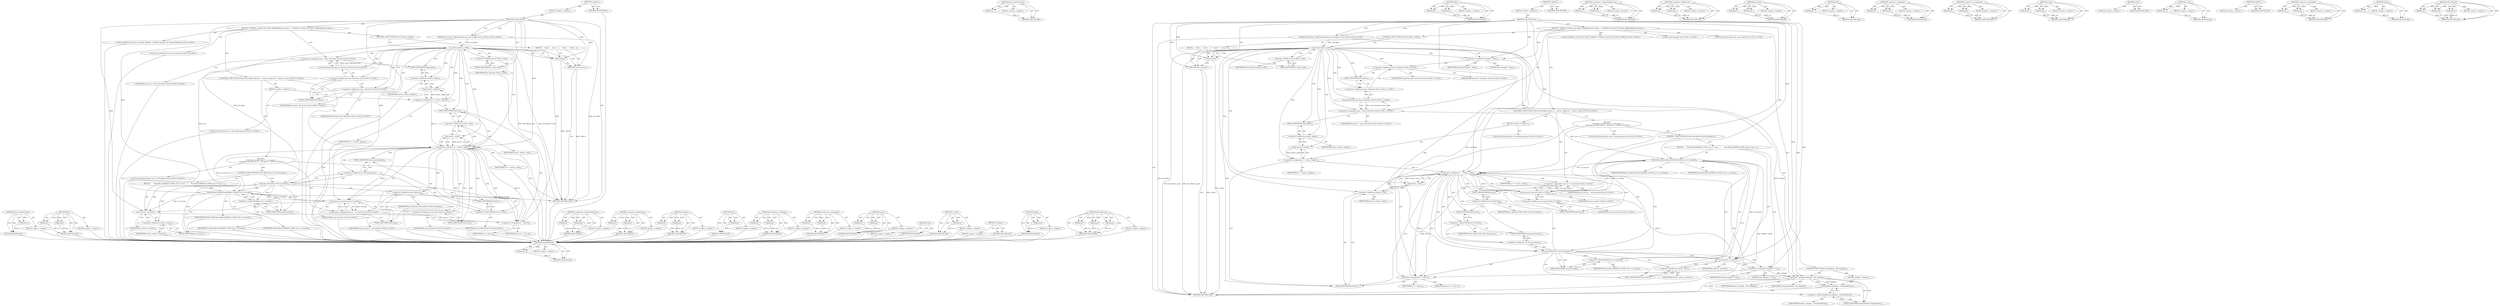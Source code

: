 digraph "RecordErase" {
vulnerable_120 [label=<(METHOD,base.TimeTicks.Now)>];
vulnerable_121 [label=<(PARAM,p1)>];
vulnerable_122 [label=<(BLOCK,&lt;empty&gt;,&lt;empty&gt;)>];
vulnerable_123 [label=<(METHOD_RETURN,ANY)>];
vulnerable_142 [label=<(METHOD,Run)>];
vulnerable_143 [label=<(PARAM,p1)>];
vulnerable_144 [label=<(PARAM,p2)>];
vulnerable_145 [label=<(BLOCK,&lt;empty&gt;,&lt;empty&gt;)>];
vulnerable_146 [label=<(METHOD_RETURN,ANY)>];
vulnerable_6 [label=<(METHOD,&lt;global&gt;)<SUB>1</SUB>>];
vulnerable_7 [label=<(BLOCK,&lt;empty&gt;,&lt;empty&gt;)<SUB>1</SUB>>];
vulnerable_8 [label=<(METHOD,ClearForHosts)<SUB>1</SUB>>];
vulnerable_9 [label="<(PARAM,const base::Callback&lt;bool(const std::string&amp;)&gt;&amp; host_filter)<SUB>2</SUB>>"];
vulnerable_10 [label=<(BLOCK,{
  DCHECK_CALLED_ON_VALID_THREAD(thread_checke...,{
  DCHECK_CALLED_ON_VALID_THREAD(thread_checke...)<SUB>2</SUB>>];
vulnerable_11 [label="<(LOCAL,DCHECK_CALLED_ON_VALID_THREAD : DCHECK_CALLED_ON_VALID_THREAD)<SUB>3</SUB>>"];
vulnerable_12 [label=<(CONTROL_STRUCTURE,IF,if (host_filter.is_null()))<SUB>5</SUB>>];
vulnerable_13 [label=<(is_null,host_filter.is_null())<SUB>5</SUB>>];
vulnerable_14 [label=<(&lt;operator&gt;.fieldAccess,host_filter.is_null)<SUB>5</SUB>>];
vulnerable_15 [label=<(IDENTIFIER,host_filter,host_filter.is_null())<SUB>5</SUB>>];
vulnerable_16 [label=<(FIELD_IDENTIFIER,is_null,is_null)<SUB>5</SUB>>];
vulnerable_17 [label=<(BLOCK,{
    clear();
     return;
   },{
    clear();
     return;
   })<SUB>5</SUB>>];
vulnerable_18 [label=<(clear,clear())<SUB>6</SUB>>];
vulnerable_19 [label=<(RETURN,return;,return;)<SUB>7</SUB>>];
vulnerable_20 [label="<(LOCAL,base.TimeTicks now: base.TimeTicks)<SUB>10</SUB>>"];
vulnerable_21 [label="<(&lt;operator&gt;.assignment,now = base::TimeTicks::Now())<SUB>10</SUB>>"];
vulnerable_22 [label="<(IDENTIFIER,now,now = base::TimeTicks::Now())<SUB>10</SUB>>"];
vulnerable_23 [label="<(base.TimeTicks.Now,base::TimeTicks::Now())<SUB>10</SUB>>"];
vulnerable_24 [label="<(&lt;operator&gt;.fieldAccess,base::TimeTicks::Now)<SUB>10</SUB>>"];
vulnerable_25 [label="<(&lt;operator&gt;.fieldAccess,base::TimeTicks)<SUB>10</SUB>>"];
vulnerable_26 [label="<(IDENTIFIER,base,base::TimeTicks::Now())<SUB>10</SUB>>"];
vulnerable_27 [label="<(IDENTIFIER,TimeTicks,base::TimeTicks::Now())<SUB>10</SUB>>"];
vulnerable_28 [label=<(FIELD_IDENTIFIER,Now,Now)<SUB>10</SUB>>];
vulnerable_29 [label="<(CONTROL_STRUCTURE,FOR,for (EntryMap::iterator it = entries_.begin();it != entries_.end();))<SUB>11</SUB>>"];
vulnerable_30 [label=<(BLOCK,&lt;empty&gt;,&lt;empty&gt;)<SUB>11</SUB>>];
vulnerable_31 [label="<(LOCAL,EntryMap.iterator it: EntryMap.iterator)<SUB>11</SUB>>"];
vulnerable_32 [label=<(&lt;operator&gt;.assignment,it = entries_.begin())<SUB>11</SUB>>];
vulnerable_33 [label=<(IDENTIFIER,it,it = entries_.begin())<SUB>11</SUB>>];
vulnerable_34 [label=<(begin,entries_.begin())<SUB>11</SUB>>];
vulnerable_35 [label=<(&lt;operator&gt;.fieldAccess,entries_.begin)<SUB>11</SUB>>];
vulnerable_36 [label=<(IDENTIFIER,entries_,entries_.begin())<SUB>11</SUB>>];
vulnerable_37 [label=<(FIELD_IDENTIFIER,begin,begin)<SUB>11</SUB>>];
vulnerable_38 [label=<(&lt;operator&gt;.notEquals,it != entries_.end())<SUB>11</SUB>>];
vulnerable_39 [label=<(IDENTIFIER,it,it != entries_.end())<SUB>11</SUB>>];
vulnerable_40 [label=<(end,entries_.end())<SUB>11</SUB>>];
vulnerable_41 [label=<(&lt;operator&gt;.fieldAccess,entries_.end)<SUB>11</SUB>>];
vulnerable_42 [label=<(IDENTIFIER,entries_,entries_.end())<SUB>11</SUB>>];
vulnerable_43 [label=<(FIELD_IDENTIFIER,end,end)<SUB>11</SUB>>];
vulnerable_44 [label="<(BLOCK,{
     EntryMap::iterator next_it = std::next(i...,{
     EntryMap::iterator next_it = std::next(i...)<SUB>11</SUB>>"];
vulnerable_45 [label="<(LOCAL,EntryMap.iterator next_it: EntryMap.iterator)<SUB>12</SUB>>"];
vulnerable_46 [label="<(&lt;operator&gt;.assignment,next_it = std::next(it))<SUB>12</SUB>>"];
vulnerable_47 [label="<(IDENTIFIER,next_it,next_it = std::next(it))<SUB>12</SUB>>"];
vulnerable_48 [label="<(std.next,std::next(it))<SUB>12</SUB>>"];
vulnerable_49 [label="<(&lt;operator&gt;.fieldAccess,std::next)<SUB>12</SUB>>"];
vulnerable_50 [label="<(IDENTIFIER,std,std::next(it))<SUB>12</SUB>>"];
vulnerable_51 [label=<(FIELD_IDENTIFIER,next,next)<SUB>12</SUB>>];
vulnerable_52 [label="<(IDENTIFIER,it,std::next(it))<SUB>12</SUB>>"];
vulnerable_53 [label=<(CONTROL_STRUCTURE,IF,if (host_filter.Run(it-&gt;first.hostname)))<SUB>14</SUB>>];
vulnerable_54 [label=<(Run,host_filter.Run(it-&gt;first.hostname))<SUB>14</SUB>>];
vulnerable_55 [label=<(&lt;operator&gt;.fieldAccess,host_filter.Run)<SUB>14</SUB>>];
vulnerable_56 [label=<(IDENTIFIER,host_filter,host_filter.Run(it-&gt;first.hostname))<SUB>14</SUB>>];
vulnerable_57 [label=<(FIELD_IDENTIFIER,Run,Run)<SUB>14</SUB>>];
vulnerable_58 [label=<(&lt;operator&gt;.fieldAccess,it-&gt;first.hostname)<SUB>14</SUB>>];
vulnerable_59 [label=<(&lt;operator&gt;.indirectFieldAccess,it-&gt;first)<SUB>14</SUB>>];
vulnerable_60 [label=<(IDENTIFIER,it,host_filter.Run(it-&gt;first.hostname))<SUB>14</SUB>>];
vulnerable_61 [label=<(FIELD_IDENTIFIER,first,first)<SUB>14</SUB>>];
vulnerable_62 [label=<(FIELD_IDENTIFIER,hostname,hostname)<SUB>14</SUB>>];
vulnerable_63 [label=<(BLOCK,{
       RecordErase(ERASE_CLEAR, now, it-&gt;seco...,{
       RecordErase(ERASE_CLEAR, now, it-&gt;seco...)<SUB>14</SUB>>];
vulnerable_64 [label=<(RecordErase,RecordErase(ERASE_CLEAR, now, it-&gt;second))<SUB>15</SUB>>];
vulnerable_65 [label=<(IDENTIFIER,ERASE_CLEAR,RecordErase(ERASE_CLEAR, now, it-&gt;second))<SUB>15</SUB>>];
vulnerable_66 [label=<(IDENTIFIER,now,RecordErase(ERASE_CLEAR, now, it-&gt;second))<SUB>15</SUB>>];
vulnerable_67 [label=<(&lt;operator&gt;.indirectFieldAccess,it-&gt;second)<SUB>15</SUB>>];
vulnerable_68 [label=<(IDENTIFIER,it,RecordErase(ERASE_CLEAR, now, it-&gt;second))<SUB>15</SUB>>];
vulnerable_69 [label=<(FIELD_IDENTIFIER,second,second)<SUB>15</SUB>>];
vulnerable_70 [label=<(erase,entries_.erase(it))<SUB>16</SUB>>];
vulnerable_71 [label=<(&lt;operator&gt;.fieldAccess,entries_.erase)<SUB>16</SUB>>];
vulnerable_72 [label=<(IDENTIFIER,entries_,entries_.erase(it))<SUB>16</SUB>>];
vulnerable_73 [label=<(FIELD_IDENTIFIER,erase,erase)<SUB>16</SUB>>];
vulnerable_74 [label=<(IDENTIFIER,it,entries_.erase(it))<SUB>16</SUB>>];
vulnerable_75 [label=<(&lt;operator&gt;.assignment,it = next_it)<SUB>19</SUB>>];
vulnerable_76 [label=<(IDENTIFIER,it,it = next_it)<SUB>19</SUB>>];
vulnerable_77 [label=<(IDENTIFIER,next_it,it = next_it)<SUB>19</SUB>>];
vulnerable_78 [label=<(METHOD_RETURN,void)<SUB>1</SUB>>];
vulnerable_80 [label=<(METHOD_RETURN,ANY)<SUB>1</SUB>>];
vulnerable_147 [label=<(METHOD,&lt;operator&gt;.indirectFieldAccess)>];
vulnerable_148 [label=<(PARAM,p1)>];
vulnerable_149 [label=<(PARAM,p2)>];
vulnerable_150 [label=<(BLOCK,&lt;empty&gt;,&lt;empty&gt;)>];
vulnerable_151 [label=<(METHOD_RETURN,ANY)>];
vulnerable_107 [label=<(METHOD,&lt;operator&gt;.fieldAccess)>];
vulnerable_108 [label=<(PARAM,p1)>];
vulnerable_109 [label=<(PARAM,p2)>];
vulnerable_110 [label=<(BLOCK,&lt;empty&gt;,&lt;empty&gt;)>];
vulnerable_111 [label=<(METHOD_RETURN,ANY)>];
vulnerable_137 [label=<(METHOD,std.next)>];
vulnerable_138 [label=<(PARAM,p1)>];
vulnerable_139 [label=<(PARAM,p2)>];
vulnerable_140 [label=<(BLOCK,&lt;empty&gt;,&lt;empty&gt;)>];
vulnerable_141 [label=<(METHOD_RETURN,ANY)>];
vulnerable_133 [label=<(METHOD,end)>];
vulnerable_134 [label=<(PARAM,p1)>];
vulnerable_135 [label=<(BLOCK,&lt;empty&gt;,&lt;empty&gt;)>];
vulnerable_136 [label=<(METHOD_RETURN,ANY)>];
vulnerable_128 [label=<(METHOD,&lt;operator&gt;.notEquals)>];
vulnerable_129 [label=<(PARAM,p1)>];
vulnerable_130 [label=<(PARAM,p2)>];
vulnerable_131 [label=<(BLOCK,&lt;empty&gt;,&lt;empty&gt;)>];
vulnerable_132 [label=<(METHOD_RETURN,ANY)>];
vulnerable_115 [label=<(METHOD,&lt;operator&gt;.assignment)>];
vulnerable_116 [label=<(PARAM,p1)>];
vulnerable_117 [label=<(PARAM,p2)>];
vulnerable_118 [label=<(BLOCK,&lt;empty&gt;,&lt;empty&gt;)>];
vulnerable_119 [label=<(METHOD_RETURN,ANY)>];
vulnerable_158 [label=<(METHOD,erase)>];
vulnerable_159 [label=<(PARAM,p1)>];
vulnerable_160 [label=<(PARAM,p2)>];
vulnerable_161 [label=<(BLOCK,&lt;empty&gt;,&lt;empty&gt;)>];
vulnerable_162 [label=<(METHOD_RETURN,ANY)>];
vulnerable_112 [label=<(METHOD,clear)>];
vulnerable_113 [label=<(BLOCK,&lt;empty&gt;,&lt;empty&gt;)>];
vulnerable_114 [label=<(METHOD_RETURN,ANY)>];
vulnerable_103 [label=<(METHOD,is_null)>];
vulnerable_104 [label=<(PARAM,p1)>];
vulnerable_105 [label=<(BLOCK,&lt;empty&gt;,&lt;empty&gt;)>];
vulnerable_106 [label=<(METHOD_RETURN,ANY)>];
vulnerable_97 [label=<(METHOD,&lt;global&gt;)<SUB>1</SUB>>];
vulnerable_98 [label=<(BLOCK,&lt;empty&gt;,&lt;empty&gt;)>];
vulnerable_99 [label=<(METHOD_RETURN,ANY)>];
vulnerable_124 [label=<(METHOD,begin)>];
vulnerable_125 [label=<(PARAM,p1)>];
vulnerable_126 [label=<(BLOCK,&lt;empty&gt;,&lt;empty&gt;)>];
vulnerable_127 [label=<(METHOD_RETURN,ANY)>];
vulnerable_152 [label=<(METHOD,RecordErase)>];
vulnerable_153 [label=<(PARAM,p1)>];
vulnerable_154 [label=<(PARAM,p2)>];
vulnerable_155 [label=<(PARAM,p3)>];
vulnerable_156 [label=<(BLOCK,&lt;empty&gt;,&lt;empty&gt;)>];
vulnerable_157 [label=<(METHOD_RETURN,ANY)>];
fixed_186 [label=<(METHOD,ScheduleWrite)>];
fixed_187 [label=<(PARAM,p1)>];
fixed_188 [label=<(BLOCK,&lt;empty&gt;,&lt;empty&gt;)>];
fixed_189 [label=<(METHOD_RETURN,ANY)>];
fixed_138 [label=<(METHOD,base.TimeTicks.Now)>];
fixed_139 [label=<(PARAM,p1)>];
fixed_140 [label=<(BLOCK,&lt;empty&gt;,&lt;empty&gt;)>];
fixed_141 [label=<(METHOD_RETURN,ANY)>];
fixed_160 [label=<(METHOD,Run)>];
fixed_161 [label=<(PARAM,p1)>];
fixed_162 [label=<(PARAM,p2)>];
fixed_163 [label=<(BLOCK,&lt;empty&gt;,&lt;empty&gt;)>];
fixed_164 [label=<(METHOD_RETURN,ANY)>];
fixed_6 [label=<(METHOD,&lt;global&gt;)<SUB>1</SUB>>];
fixed_7 [label=<(BLOCK,&lt;empty&gt;,&lt;empty&gt;)<SUB>1</SUB>>];
fixed_8 [label=<(METHOD,ClearForHosts)<SUB>1</SUB>>];
fixed_9 [label="<(PARAM,const base::Callback&lt;bool(const std::string&amp;)&gt;&amp; host_filter)<SUB>2</SUB>>"];
fixed_10 [label=<(BLOCK,{
  DCHECK_CALLED_ON_VALID_THREAD(thread_checke...,{
  DCHECK_CALLED_ON_VALID_THREAD(thread_checke...)<SUB>2</SUB>>];
fixed_11 [label="<(LOCAL,DCHECK_CALLED_ON_VALID_THREAD : DCHECK_CALLED_ON_VALID_THREAD)<SUB>3</SUB>>"];
fixed_12 [label=<(CONTROL_STRUCTURE,IF,if (host_filter.is_null()))<SUB>5</SUB>>];
fixed_13 [label=<(is_null,host_filter.is_null())<SUB>5</SUB>>];
fixed_14 [label=<(&lt;operator&gt;.fieldAccess,host_filter.is_null)<SUB>5</SUB>>];
fixed_15 [label=<(IDENTIFIER,host_filter,host_filter.is_null())<SUB>5</SUB>>];
fixed_16 [label=<(FIELD_IDENTIFIER,is_null,is_null)<SUB>5</SUB>>];
fixed_17 [label=<(BLOCK,{
    clear();
     return;
   },{
    clear();
     return;
   })<SUB>5</SUB>>];
fixed_18 [label=<(clear,clear())<SUB>6</SUB>>];
fixed_19 [label=<(RETURN,return;,return;)<SUB>7</SUB>>];
fixed_20 [label="<(LOCAL,bool changed: bool)<SUB>10</SUB>>"];
fixed_21 [label=<(&lt;operator&gt;.assignment,changed = false)<SUB>10</SUB>>];
fixed_22 [label=<(IDENTIFIER,changed,changed = false)<SUB>10</SUB>>];
fixed_23 [label=<(LITERAL,false,changed = false)<SUB>10</SUB>>];
fixed_24 [label="<(LOCAL,base.TimeTicks now: base.TimeTicks)<SUB>11</SUB>>"];
fixed_25 [label="<(&lt;operator&gt;.assignment,now = base::TimeTicks::Now())<SUB>11</SUB>>"];
fixed_26 [label="<(IDENTIFIER,now,now = base::TimeTicks::Now())<SUB>11</SUB>>"];
fixed_27 [label="<(base.TimeTicks.Now,base::TimeTicks::Now())<SUB>11</SUB>>"];
fixed_28 [label="<(&lt;operator&gt;.fieldAccess,base::TimeTicks::Now)<SUB>11</SUB>>"];
fixed_29 [label="<(&lt;operator&gt;.fieldAccess,base::TimeTicks)<SUB>11</SUB>>"];
fixed_30 [label="<(IDENTIFIER,base,base::TimeTicks::Now())<SUB>11</SUB>>"];
fixed_31 [label="<(IDENTIFIER,TimeTicks,base::TimeTicks::Now())<SUB>11</SUB>>"];
fixed_32 [label=<(FIELD_IDENTIFIER,Now,Now)<SUB>11</SUB>>];
fixed_33 [label="<(CONTROL_STRUCTURE,FOR,for (EntryMap::iterator it = entries_.begin();it != entries_.end();))<SUB>12</SUB>>"];
fixed_34 [label=<(BLOCK,&lt;empty&gt;,&lt;empty&gt;)<SUB>12</SUB>>];
fixed_35 [label="<(LOCAL,EntryMap.iterator it: EntryMap.iterator)<SUB>12</SUB>>"];
fixed_36 [label=<(&lt;operator&gt;.assignment,it = entries_.begin())<SUB>12</SUB>>];
fixed_37 [label=<(IDENTIFIER,it,it = entries_.begin())<SUB>12</SUB>>];
fixed_38 [label=<(begin,entries_.begin())<SUB>12</SUB>>];
fixed_39 [label=<(&lt;operator&gt;.fieldAccess,entries_.begin)<SUB>12</SUB>>];
fixed_40 [label=<(IDENTIFIER,entries_,entries_.begin())<SUB>12</SUB>>];
fixed_41 [label=<(FIELD_IDENTIFIER,begin,begin)<SUB>12</SUB>>];
fixed_42 [label=<(&lt;operator&gt;.notEquals,it != entries_.end())<SUB>12</SUB>>];
fixed_43 [label=<(IDENTIFIER,it,it != entries_.end())<SUB>12</SUB>>];
fixed_44 [label=<(end,entries_.end())<SUB>12</SUB>>];
fixed_45 [label=<(&lt;operator&gt;.fieldAccess,entries_.end)<SUB>12</SUB>>];
fixed_46 [label=<(IDENTIFIER,entries_,entries_.end())<SUB>12</SUB>>];
fixed_47 [label=<(FIELD_IDENTIFIER,end,end)<SUB>12</SUB>>];
fixed_48 [label="<(BLOCK,{
     EntryMap::iterator next_it = std::next(i...,{
     EntryMap::iterator next_it = std::next(i...)<SUB>12</SUB>>"];
fixed_49 [label="<(LOCAL,EntryMap.iterator next_it: EntryMap.iterator)<SUB>13</SUB>>"];
fixed_50 [label="<(&lt;operator&gt;.assignment,next_it = std::next(it))<SUB>13</SUB>>"];
fixed_51 [label="<(IDENTIFIER,next_it,next_it = std::next(it))<SUB>13</SUB>>"];
fixed_52 [label="<(std.next,std::next(it))<SUB>13</SUB>>"];
fixed_53 [label="<(&lt;operator&gt;.fieldAccess,std::next)<SUB>13</SUB>>"];
fixed_54 [label="<(IDENTIFIER,std,std::next(it))<SUB>13</SUB>>"];
fixed_55 [label=<(FIELD_IDENTIFIER,next,next)<SUB>13</SUB>>];
fixed_56 [label="<(IDENTIFIER,it,std::next(it))<SUB>13</SUB>>"];
fixed_57 [label=<(CONTROL_STRUCTURE,IF,if (host_filter.Run(it-&gt;first.hostname)))<SUB>15</SUB>>];
fixed_58 [label=<(Run,host_filter.Run(it-&gt;first.hostname))<SUB>15</SUB>>];
fixed_59 [label=<(&lt;operator&gt;.fieldAccess,host_filter.Run)<SUB>15</SUB>>];
fixed_60 [label=<(IDENTIFIER,host_filter,host_filter.Run(it-&gt;first.hostname))<SUB>15</SUB>>];
fixed_61 [label=<(FIELD_IDENTIFIER,Run,Run)<SUB>15</SUB>>];
fixed_62 [label=<(&lt;operator&gt;.fieldAccess,it-&gt;first.hostname)<SUB>15</SUB>>];
fixed_63 [label=<(&lt;operator&gt;.indirectFieldAccess,it-&gt;first)<SUB>15</SUB>>];
fixed_64 [label=<(IDENTIFIER,it,host_filter.Run(it-&gt;first.hostname))<SUB>15</SUB>>];
fixed_65 [label=<(FIELD_IDENTIFIER,first,first)<SUB>15</SUB>>];
fixed_66 [label=<(FIELD_IDENTIFIER,hostname,hostname)<SUB>15</SUB>>];
fixed_67 [label=<(BLOCK,{
       RecordErase(ERASE_CLEAR, now, it-&gt;seco...,{
       RecordErase(ERASE_CLEAR, now, it-&gt;seco...)<SUB>15</SUB>>];
fixed_68 [label=<(RecordErase,RecordErase(ERASE_CLEAR, now, it-&gt;second))<SUB>16</SUB>>];
fixed_69 [label=<(IDENTIFIER,ERASE_CLEAR,RecordErase(ERASE_CLEAR, now, it-&gt;second))<SUB>16</SUB>>];
fixed_70 [label=<(IDENTIFIER,now,RecordErase(ERASE_CLEAR, now, it-&gt;second))<SUB>16</SUB>>];
fixed_71 [label=<(&lt;operator&gt;.indirectFieldAccess,it-&gt;second)<SUB>16</SUB>>];
fixed_72 [label=<(IDENTIFIER,it,RecordErase(ERASE_CLEAR, now, it-&gt;second))<SUB>16</SUB>>];
fixed_73 [label=<(FIELD_IDENTIFIER,second,second)<SUB>16</SUB>>];
fixed_74 [label=<(erase,entries_.erase(it))<SUB>17</SUB>>];
fixed_75 [label=<(&lt;operator&gt;.fieldAccess,entries_.erase)<SUB>17</SUB>>];
fixed_76 [label=<(IDENTIFIER,entries_,entries_.erase(it))<SUB>17</SUB>>];
fixed_77 [label=<(FIELD_IDENTIFIER,erase,erase)<SUB>17</SUB>>];
fixed_78 [label=<(IDENTIFIER,it,entries_.erase(it))<SUB>17</SUB>>];
fixed_79 [label=<(&lt;operator&gt;.assignment,changed = true)<SUB>18</SUB>>];
fixed_80 [label=<(IDENTIFIER,changed,changed = true)<SUB>18</SUB>>];
fixed_81 [label=<(LITERAL,true,changed = true)<SUB>18</SUB>>];
fixed_82 [label=<(&lt;operator&gt;.assignment,it = next_it)<SUB>21</SUB>>];
fixed_83 [label=<(IDENTIFIER,it,it = next_it)<SUB>21</SUB>>];
fixed_84 [label=<(IDENTIFIER,next_it,it = next_it)<SUB>21</SUB>>];
fixed_85 [label=<(CONTROL_STRUCTURE,IF,if (delegate_ &amp;&amp; changed))<SUB>24</SUB>>];
fixed_86 [label=<(&lt;operator&gt;.logicalAnd,delegate_ &amp;&amp; changed)<SUB>24</SUB>>];
fixed_87 [label=<(IDENTIFIER,delegate_,delegate_ &amp;&amp; changed)<SUB>24</SUB>>];
fixed_88 [label=<(IDENTIFIER,changed,delegate_ &amp;&amp; changed)<SUB>24</SUB>>];
fixed_89 [label=<(BLOCK,&lt;empty&gt;,&lt;empty&gt;)<SUB>25</SUB>>];
fixed_90 [label=<(ScheduleWrite,delegate_-&gt;ScheduleWrite())<SUB>25</SUB>>];
fixed_91 [label=<(&lt;operator&gt;.indirectFieldAccess,delegate_-&gt;ScheduleWrite)<SUB>25</SUB>>];
fixed_92 [label=<(IDENTIFIER,delegate_,delegate_-&gt;ScheduleWrite())<SUB>25</SUB>>];
fixed_93 [label=<(FIELD_IDENTIFIER,ScheduleWrite,ScheduleWrite)<SUB>25</SUB>>];
fixed_94 [label=<(METHOD_RETURN,void)<SUB>1</SUB>>];
fixed_96 [label=<(METHOD_RETURN,ANY)<SUB>1</SUB>>];
fixed_165 [label=<(METHOD,&lt;operator&gt;.indirectFieldAccess)>];
fixed_166 [label=<(PARAM,p1)>];
fixed_167 [label=<(PARAM,p2)>];
fixed_168 [label=<(BLOCK,&lt;empty&gt;,&lt;empty&gt;)>];
fixed_169 [label=<(METHOD_RETURN,ANY)>];
fixed_125 [label=<(METHOD,&lt;operator&gt;.fieldAccess)>];
fixed_126 [label=<(PARAM,p1)>];
fixed_127 [label=<(PARAM,p2)>];
fixed_128 [label=<(BLOCK,&lt;empty&gt;,&lt;empty&gt;)>];
fixed_129 [label=<(METHOD_RETURN,ANY)>];
fixed_155 [label=<(METHOD,std.next)>];
fixed_156 [label=<(PARAM,p1)>];
fixed_157 [label=<(PARAM,p2)>];
fixed_158 [label=<(BLOCK,&lt;empty&gt;,&lt;empty&gt;)>];
fixed_159 [label=<(METHOD_RETURN,ANY)>];
fixed_151 [label=<(METHOD,end)>];
fixed_152 [label=<(PARAM,p1)>];
fixed_153 [label=<(BLOCK,&lt;empty&gt;,&lt;empty&gt;)>];
fixed_154 [label=<(METHOD_RETURN,ANY)>];
fixed_146 [label=<(METHOD,&lt;operator&gt;.notEquals)>];
fixed_147 [label=<(PARAM,p1)>];
fixed_148 [label=<(PARAM,p2)>];
fixed_149 [label=<(BLOCK,&lt;empty&gt;,&lt;empty&gt;)>];
fixed_150 [label=<(METHOD_RETURN,ANY)>];
fixed_133 [label=<(METHOD,&lt;operator&gt;.assignment)>];
fixed_134 [label=<(PARAM,p1)>];
fixed_135 [label=<(PARAM,p2)>];
fixed_136 [label=<(BLOCK,&lt;empty&gt;,&lt;empty&gt;)>];
fixed_137 [label=<(METHOD_RETURN,ANY)>];
fixed_176 [label=<(METHOD,erase)>];
fixed_177 [label=<(PARAM,p1)>];
fixed_178 [label=<(PARAM,p2)>];
fixed_179 [label=<(BLOCK,&lt;empty&gt;,&lt;empty&gt;)>];
fixed_180 [label=<(METHOD_RETURN,ANY)>];
fixed_130 [label=<(METHOD,clear)>];
fixed_131 [label=<(BLOCK,&lt;empty&gt;,&lt;empty&gt;)>];
fixed_132 [label=<(METHOD_RETURN,ANY)>];
fixed_121 [label=<(METHOD,is_null)>];
fixed_122 [label=<(PARAM,p1)>];
fixed_123 [label=<(BLOCK,&lt;empty&gt;,&lt;empty&gt;)>];
fixed_124 [label=<(METHOD_RETURN,ANY)>];
fixed_115 [label=<(METHOD,&lt;global&gt;)<SUB>1</SUB>>];
fixed_116 [label=<(BLOCK,&lt;empty&gt;,&lt;empty&gt;)>];
fixed_117 [label=<(METHOD_RETURN,ANY)>];
fixed_181 [label=<(METHOD,&lt;operator&gt;.logicalAnd)>];
fixed_182 [label=<(PARAM,p1)>];
fixed_183 [label=<(PARAM,p2)>];
fixed_184 [label=<(BLOCK,&lt;empty&gt;,&lt;empty&gt;)>];
fixed_185 [label=<(METHOD_RETURN,ANY)>];
fixed_142 [label=<(METHOD,begin)>];
fixed_143 [label=<(PARAM,p1)>];
fixed_144 [label=<(BLOCK,&lt;empty&gt;,&lt;empty&gt;)>];
fixed_145 [label=<(METHOD_RETURN,ANY)>];
fixed_170 [label=<(METHOD,RecordErase)>];
fixed_171 [label=<(PARAM,p1)>];
fixed_172 [label=<(PARAM,p2)>];
fixed_173 [label=<(PARAM,p3)>];
fixed_174 [label=<(BLOCK,&lt;empty&gt;,&lt;empty&gt;)>];
fixed_175 [label=<(METHOD_RETURN,ANY)>];
vulnerable_120 -> vulnerable_121  [key=0, label="AST: "];
vulnerable_120 -> vulnerable_121  [key=1, label="DDG: "];
vulnerable_120 -> vulnerable_122  [key=0, label="AST: "];
vulnerable_120 -> vulnerable_123  [key=0, label="AST: "];
vulnerable_120 -> vulnerable_123  [key=1, label="CFG: "];
vulnerable_121 -> vulnerable_123  [key=0, label="DDG: p1"];
vulnerable_122 -> fixed_186  [key=0];
vulnerable_123 -> fixed_186  [key=0];
vulnerable_142 -> vulnerable_143  [key=0, label="AST: "];
vulnerable_142 -> vulnerable_143  [key=1, label="DDG: "];
vulnerable_142 -> vulnerable_145  [key=0, label="AST: "];
vulnerable_142 -> vulnerable_144  [key=0, label="AST: "];
vulnerable_142 -> vulnerable_144  [key=1, label="DDG: "];
vulnerable_142 -> vulnerable_146  [key=0, label="AST: "];
vulnerable_142 -> vulnerable_146  [key=1, label="CFG: "];
vulnerable_143 -> vulnerable_146  [key=0, label="DDG: p1"];
vulnerable_144 -> vulnerable_146  [key=0, label="DDG: p2"];
vulnerable_145 -> fixed_186  [key=0];
vulnerable_146 -> fixed_186  [key=0];
vulnerable_6 -> vulnerable_7  [key=0, label="AST: "];
vulnerable_6 -> vulnerable_80  [key=0, label="AST: "];
vulnerable_6 -> vulnerable_80  [key=1, label="CFG: "];
vulnerable_7 -> vulnerable_8  [key=0, label="AST: "];
vulnerable_8 -> vulnerable_9  [key=0, label="AST: "];
vulnerable_8 -> vulnerable_9  [key=1, label="DDG: "];
vulnerable_8 -> vulnerable_10  [key=0, label="AST: "];
vulnerable_8 -> vulnerable_78  [key=0, label="AST: "];
vulnerable_8 -> vulnerable_16  [key=0, label="CFG: "];
vulnerable_8 -> vulnerable_18  [key=0, label="DDG: "];
vulnerable_8 -> vulnerable_19  [key=0, label="DDG: "];
vulnerable_8 -> vulnerable_38  [key=0, label="DDG: "];
vulnerable_8 -> vulnerable_75  [key=0, label="DDG: "];
vulnerable_8 -> vulnerable_48  [key=0, label="DDG: "];
vulnerable_8 -> vulnerable_64  [key=0, label="DDG: "];
vulnerable_8 -> vulnerable_70  [key=0, label="DDG: "];
vulnerable_9 -> vulnerable_78  [key=0, label="DDG: host_filter"];
vulnerable_9 -> vulnerable_13  [key=0, label="DDG: host_filter"];
vulnerable_9 -> vulnerable_54  [key=0, label="DDG: host_filter"];
vulnerable_10 -> vulnerable_11  [key=0, label="AST: "];
vulnerable_10 -> vulnerable_12  [key=0, label="AST: "];
vulnerable_10 -> vulnerable_20  [key=0, label="AST: "];
vulnerable_10 -> vulnerable_21  [key=0, label="AST: "];
vulnerable_10 -> vulnerable_29  [key=0, label="AST: "];
vulnerable_11 -> fixed_186  [key=0];
vulnerable_12 -> vulnerable_13  [key=0, label="AST: "];
vulnerable_12 -> vulnerable_17  [key=0, label="AST: "];
vulnerable_13 -> vulnerable_14  [key=0, label="AST: "];
vulnerable_13 -> vulnerable_18  [key=0, label="CFG: "];
vulnerable_13 -> vulnerable_18  [key=1, label="CDG: "];
vulnerable_13 -> vulnerable_25  [key=0, label="CFG: "];
vulnerable_13 -> vulnerable_25  [key=1, label="CDG: "];
vulnerable_13 -> vulnerable_78  [key=0, label="DDG: host_filter.is_null"];
vulnerable_13 -> vulnerable_78  [key=1, label="DDG: host_filter.is_null()"];
vulnerable_13 -> vulnerable_34  [key=0, label="CDG: "];
vulnerable_13 -> vulnerable_21  [key=0, label="CDG: "];
vulnerable_13 -> vulnerable_32  [key=0, label="CDG: "];
vulnerable_13 -> vulnerable_19  [key=0, label="CDG: "];
vulnerable_13 -> vulnerable_28  [key=0, label="CDG: "];
vulnerable_13 -> vulnerable_37  [key=0, label="CDG: "];
vulnerable_13 -> vulnerable_38  [key=0, label="CDG: "];
vulnerable_13 -> vulnerable_40  [key=0, label="CDG: "];
vulnerable_13 -> vulnerable_35  [key=0, label="CDG: "];
vulnerable_13 -> vulnerable_43  [key=0, label="CDG: "];
vulnerable_13 -> vulnerable_24  [key=0, label="CDG: "];
vulnerable_13 -> vulnerable_23  [key=0, label="CDG: "];
vulnerable_13 -> vulnerable_41  [key=0, label="CDG: "];
vulnerable_14 -> vulnerable_15  [key=0, label="AST: "];
vulnerable_14 -> vulnerable_16  [key=0, label="AST: "];
vulnerable_14 -> vulnerable_13  [key=0, label="CFG: "];
vulnerable_15 -> fixed_186  [key=0];
vulnerable_16 -> vulnerable_14  [key=0, label="CFG: "];
vulnerable_17 -> vulnerable_18  [key=0, label="AST: "];
vulnerable_17 -> vulnerable_19  [key=0, label="AST: "];
vulnerable_18 -> vulnerable_19  [key=0, label="CFG: "];
vulnerable_18 -> vulnerable_78  [key=0, label="DDG: clear()"];
vulnerable_19 -> vulnerable_78  [key=0, label="CFG: "];
vulnerable_19 -> vulnerable_78  [key=1, label="DDG: &lt;RET&gt;"];
vulnerable_20 -> fixed_186  [key=0];
vulnerable_21 -> vulnerable_22  [key=0, label="AST: "];
vulnerable_21 -> vulnerable_23  [key=0, label="AST: "];
vulnerable_21 -> vulnerable_37  [key=0, label="CFG: "];
vulnerable_21 -> vulnerable_64  [key=0, label="DDG: now"];
vulnerable_22 -> fixed_186  [key=0];
vulnerable_23 -> vulnerable_24  [key=0, label="AST: "];
vulnerable_23 -> vulnerable_21  [key=0, label="CFG: "];
vulnerable_23 -> vulnerable_21  [key=1, label="DDG: base::TimeTicks::Now"];
vulnerable_24 -> vulnerable_25  [key=0, label="AST: "];
vulnerable_24 -> vulnerable_28  [key=0, label="AST: "];
vulnerable_24 -> vulnerable_23  [key=0, label="CFG: "];
vulnerable_25 -> vulnerable_26  [key=0, label="AST: "];
vulnerable_25 -> vulnerable_27  [key=0, label="AST: "];
vulnerable_25 -> vulnerable_28  [key=0, label="CFG: "];
vulnerable_26 -> fixed_186  [key=0];
vulnerable_27 -> fixed_186  [key=0];
vulnerable_28 -> vulnerable_24  [key=0, label="CFG: "];
vulnerable_29 -> vulnerable_30  [key=0, label="AST: "];
vulnerable_29 -> vulnerable_38  [key=0, label="AST: "];
vulnerable_29 -> vulnerable_44  [key=0, label="AST: "];
vulnerable_30 -> vulnerable_31  [key=0, label="AST: "];
vulnerable_30 -> vulnerable_32  [key=0, label="AST: "];
vulnerable_31 -> fixed_186  [key=0];
vulnerable_32 -> vulnerable_33  [key=0, label="AST: "];
vulnerable_32 -> vulnerable_34  [key=0, label="AST: "];
vulnerable_32 -> vulnerable_43  [key=0, label="CFG: "];
vulnerable_32 -> vulnerable_38  [key=0, label="DDG: it"];
vulnerable_33 -> fixed_186  [key=0];
vulnerable_34 -> vulnerable_35  [key=0, label="AST: "];
vulnerable_34 -> vulnerable_32  [key=0, label="CFG: "];
vulnerable_34 -> vulnerable_32  [key=1, label="DDG: entries_.begin"];
vulnerable_35 -> vulnerable_36  [key=0, label="AST: "];
vulnerable_35 -> vulnerable_37  [key=0, label="AST: "];
vulnerable_35 -> vulnerable_34  [key=0, label="CFG: "];
vulnerable_36 -> fixed_186  [key=0];
vulnerable_37 -> vulnerable_35  [key=0, label="CFG: "];
vulnerable_38 -> vulnerable_39  [key=0, label="AST: "];
vulnerable_38 -> vulnerable_40  [key=0, label="AST: "];
vulnerable_38 -> vulnerable_40  [key=1, label="CDG: "];
vulnerable_38 -> vulnerable_78  [key=0, label="CFG: "];
vulnerable_38 -> vulnerable_51  [key=0, label="CFG: "];
vulnerable_38 -> vulnerable_51  [key=1, label="CDG: "];
vulnerable_38 -> vulnerable_48  [key=0, label="DDG: it"];
vulnerable_38 -> vulnerable_48  [key=1, label="CDG: "];
vulnerable_38 -> vulnerable_49  [key=0, label="CDG: "];
vulnerable_38 -> vulnerable_57  [key=0, label="CDG: "];
vulnerable_38 -> vulnerable_75  [key=0, label="CDG: "];
vulnerable_38 -> vulnerable_46  [key=0, label="CDG: "];
vulnerable_38 -> vulnerable_38  [key=0, label="CDG: "];
vulnerable_38 -> vulnerable_59  [key=0, label="CDG: "];
vulnerable_38 -> vulnerable_54  [key=0, label="CDG: "];
vulnerable_38 -> vulnerable_43  [key=0, label="CDG: "];
vulnerable_38 -> vulnerable_58  [key=0, label="CDG: "];
vulnerable_38 -> vulnerable_61  [key=0, label="CDG: "];
vulnerable_38 -> vulnerable_41  [key=0, label="CDG: "];
vulnerable_38 -> vulnerable_55  [key=0, label="CDG: "];
vulnerable_38 -> vulnerable_62  [key=0, label="CDG: "];
vulnerable_39 -> fixed_186  [key=0];
vulnerable_40 -> vulnerable_41  [key=0, label="AST: "];
vulnerable_40 -> vulnerable_38  [key=0, label="CFG: "];
vulnerable_40 -> vulnerable_38  [key=1, label="DDG: entries_.end"];
vulnerable_41 -> vulnerable_42  [key=0, label="AST: "];
vulnerable_41 -> vulnerable_43  [key=0, label="AST: "];
vulnerable_41 -> vulnerable_40  [key=0, label="CFG: "];
vulnerable_42 -> fixed_186  [key=0];
vulnerable_43 -> vulnerable_41  [key=0, label="CFG: "];
vulnerable_44 -> vulnerable_45  [key=0, label="AST: "];
vulnerable_44 -> vulnerable_46  [key=0, label="AST: "];
vulnerable_44 -> vulnerable_53  [key=0, label="AST: "];
vulnerable_44 -> vulnerable_75  [key=0, label="AST: "];
vulnerable_45 -> fixed_186  [key=0];
vulnerable_46 -> vulnerable_47  [key=0, label="AST: "];
vulnerable_46 -> vulnerable_48  [key=0, label="AST: "];
vulnerable_46 -> vulnerable_57  [key=0, label="CFG: "];
vulnerable_46 -> vulnerable_75  [key=0, label="DDG: next_it"];
vulnerable_47 -> fixed_186  [key=0];
vulnerable_48 -> vulnerable_49  [key=0, label="AST: "];
vulnerable_48 -> vulnerable_52  [key=0, label="AST: "];
vulnerable_48 -> vulnerable_46  [key=0, label="CFG: "];
vulnerable_48 -> vulnerable_46  [key=1, label="DDG: std::next"];
vulnerable_48 -> vulnerable_46  [key=2, label="DDG: it"];
vulnerable_48 -> vulnerable_64  [key=0, label="DDG: it"];
vulnerable_48 -> vulnerable_70  [key=0, label="DDG: it"];
vulnerable_49 -> vulnerable_50  [key=0, label="AST: "];
vulnerable_49 -> vulnerable_51  [key=0, label="AST: "];
vulnerable_49 -> vulnerable_48  [key=0, label="CFG: "];
vulnerable_50 -> fixed_186  [key=0];
vulnerable_51 -> vulnerable_49  [key=0, label="CFG: "];
vulnerable_52 -> fixed_186  [key=0];
vulnerable_53 -> vulnerable_54  [key=0, label="AST: "];
vulnerable_53 -> vulnerable_63  [key=0, label="AST: "];
vulnerable_54 -> vulnerable_55  [key=0, label="AST: "];
vulnerable_54 -> vulnerable_58  [key=0, label="AST: "];
vulnerable_54 -> vulnerable_69  [key=0, label="CFG: "];
vulnerable_54 -> vulnerable_69  [key=1, label="CDG: "];
vulnerable_54 -> vulnerable_75  [key=0, label="CFG: "];
vulnerable_54 -> vulnerable_73  [key=0, label="CDG: "];
vulnerable_54 -> vulnerable_64  [key=0, label="CDG: "];
vulnerable_54 -> vulnerable_67  [key=0, label="CDG: "];
vulnerable_54 -> vulnerable_71  [key=0, label="CDG: "];
vulnerable_54 -> vulnerable_70  [key=0, label="CDG: "];
vulnerable_55 -> vulnerable_56  [key=0, label="AST: "];
vulnerable_55 -> vulnerable_57  [key=0, label="AST: "];
vulnerable_55 -> vulnerable_61  [key=0, label="CFG: "];
vulnerable_56 -> fixed_186  [key=0];
vulnerable_57 -> vulnerable_55  [key=0, label="CFG: "];
vulnerable_58 -> vulnerable_59  [key=0, label="AST: "];
vulnerable_58 -> vulnerable_62  [key=0, label="AST: "];
vulnerable_58 -> vulnerable_54  [key=0, label="CFG: "];
vulnerable_59 -> vulnerable_60  [key=0, label="AST: "];
vulnerable_59 -> vulnerable_61  [key=0, label="AST: "];
vulnerable_59 -> vulnerable_62  [key=0, label="CFG: "];
vulnerable_60 -> fixed_186  [key=0];
vulnerable_61 -> vulnerable_59  [key=0, label="CFG: "];
vulnerable_62 -> vulnerable_58  [key=0, label="CFG: "];
vulnerable_63 -> vulnerable_64  [key=0, label="AST: "];
vulnerable_63 -> vulnerable_70  [key=0, label="AST: "];
vulnerable_64 -> vulnerable_65  [key=0, label="AST: "];
vulnerable_64 -> vulnerable_66  [key=0, label="AST: "];
vulnerable_64 -> vulnerable_67  [key=0, label="AST: "];
vulnerable_64 -> vulnerable_73  [key=0, label="CFG: "];
vulnerable_64 -> vulnerable_78  [key=0, label="DDG: ERASE_CLEAR"];
vulnerable_64 -> vulnerable_38  [key=0, label="DDG: it-&gt;second"];
vulnerable_64 -> vulnerable_48  [key=0, label="DDG: it-&gt;second"];
vulnerable_64 -> vulnerable_70  [key=0, label="DDG: it-&gt;second"];
vulnerable_65 -> fixed_186  [key=0];
vulnerable_66 -> fixed_186  [key=0];
vulnerable_67 -> vulnerable_68  [key=0, label="AST: "];
vulnerable_67 -> vulnerable_69  [key=0, label="AST: "];
vulnerable_67 -> vulnerable_64  [key=0, label="CFG: "];
vulnerable_68 -> fixed_186  [key=0];
vulnerable_69 -> vulnerable_67  [key=0, label="CFG: "];
vulnerable_70 -> vulnerable_71  [key=0, label="AST: "];
vulnerable_70 -> vulnerable_74  [key=0, label="AST: "];
vulnerable_70 -> vulnerable_75  [key=0, label="CFG: "];
vulnerable_71 -> vulnerable_72  [key=0, label="AST: "];
vulnerable_71 -> vulnerable_73  [key=0, label="AST: "];
vulnerable_71 -> vulnerable_70  [key=0, label="CFG: "];
vulnerable_72 -> fixed_186  [key=0];
vulnerable_73 -> vulnerable_71  [key=0, label="CFG: "];
vulnerable_74 -> fixed_186  [key=0];
vulnerable_75 -> vulnerable_76  [key=0, label="AST: "];
vulnerable_75 -> vulnerable_77  [key=0, label="AST: "];
vulnerable_75 -> vulnerable_43  [key=0, label="CFG: "];
vulnerable_75 -> vulnerable_38  [key=0, label="DDG: it"];
vulnerable_76 -> fixed_186  [key=0];
vulnerable_77 -> fixed_186  [key=0];
vulnerable_78 -> fixed_186  [key=0];
vulnerable_80 -> fixed_186  [key=0];
vulnerable_147 -> vulnerable_148  [key=0, label="AST: "];
vulnerable_147 -> vulnerable_148  [key=1, label="DDG: "];
vulnerable_147 -> vulnerable_150  [key=0, label="AST: "];
vulnerable_147 -> vulnerable_149  [key=0, label="AST: "];
vulnerable_147 -> vulnerable_149  [key=1, label="DDG: "];
vulnerable_147 -> vulnerable_151  [key=0, label="AST: "];
vulnerable_147 -> vulnerable_151  [key=1, label="CFG: "];
vulnerable_148 -> vulnerable_151  [key=0, label="DDG: p1"];
vulnerable_149 -> vulnerable_151  [key=0, label="DDG: p2"];
vulnerable_150 -> fixed_186  [key=0];
vulnerable_151 -> fixed_186  [key=0];
vulnerable_107 -> vulnerable_108  [key=0, label="AST: "];
vulnerable_107 -> vulnerable_108  [key=1, label="DDG: "];
vulnerable_107 -> vulnerable_110  [key=0, label="AST: "];
vulnerable_107 -> vulnerable_109  [key=0, label="AST: "];
vulnerable_107 -> vulnerable_109  [key=1, label="DDG: "];
vulnerable_107 -> vulnerable_111  [key=0, label="AST: "];
vulnerable_107 -> vulnerable_111  [key=1, label="CFG: "];
vulnerable_108 -> vulnerable_111  [key=0, label="DDG: p1"];
vulnerable_109 -> vulnerable_111  [key=0, label="DDG: p2"];
vulnerable_110 -> fixed_186  [key=0];
vulnerable_111 -> fixed_186  [key=0];
vulnerable_137 -> vulnerable_138  [key=0, label="AST: "];
vulnerable_137 -> vulnerable_138  [key=1, label="DDG: "];
vulnerable_137 -> vulnerable_140  [key=0, label="AST: "];
vulnerable_137 -> vulnerable_139  [key=0, label="AST: "];
vulnerable_137 -> vulnerable_139  [key=1, label="DDG: "];
vulnerable_137 -> vulnerable_141  [key=0, label="AST: "];
vulnerable_137 -> vulnerable_141  [key=1, label="CFG: "];
vulnerable_138 -> vulnerable_141  [key=0, label="DDG: p1"];
vulnerable_139 -> vulnerable_141  [key=0, label="DDG: p2"];
vulnerable_140 -> fixed_186  [key=0];
vulnerable_141 -> fixed_186  [key=0];
vulnerable_133 -> vulnerable_134  [key=0, label="AST: "];
vulnerable_133 -> vulnerable_134  [key=1, label="DDG: "];
vulnerable_133 -> vulnerable_135  [key=0, label="AST: "];
vulnerable_133 -> vulnerable_136  [key=0, label="AST: "];
vulnerable_133 -> vulnerable_136  [key=1, label="CFG: "];
vulnerable_134 -> vulnerable_136  [key=0, label="DDG: p1"];
vulnerable_135 -> fixed_186  [key=0];
vulnerable_136 -> fixed_186  [key=0];
vulnerable_128 -> vulnerable_129  [key=0, label="AST: "];
vulnerable_128 -> vulnerable_129  [key=1, label="DDG: "];
vulnerable_128 -> vulnerable_131  [key=0, label="AST: "];
vulnerable_128 -> vulnerable_130  [key=0, label="AST: "];
vulnerable_128 -> vulnerable_130  [key=1, label="DDG: "];
vulnerable_128 -> vulnerable_132  [key=0, label="AST: "];
vulnerable_128 -> vulnerable_132  [key=1, label="CFG: "];
vulnerable_129 -> vulnerable_132  [key=0, label="DDG: p1"];
vulnerable_130 -> vulnerable_132  [key=0, label="DDG: p2"];
vulnerable_131 -> fixed_186  [key=0];
vulnerable_132 -> fixed_186  [key=0];
vulnerable_115 -> vulnerable_116  [key=0, label="AST: "];
vulnerable_115 -> vulnerable_116  [key=1, label="DDG: "];
vulnerable_115 -> vulnerable_118  [key=0, label="AST: "];
vulnerable_115 -> vulnerable_117  [key=0, label="AST: "];
vulnerable_115 -> vulnerable_117  [key=1, label="DDG: "];
vulnerable_115 -> vulnerable_119  [key=0, label="AST: "];
vulnerable_115 -> vulnerable_119  [key=1, label="CFG: "];
vulnerable_116 -> vulnerable_119  [key=0, label="DDG: p1"];
vulnerable_117 -> vulnerable_119  [key=0, label="DDG: p2"];
vulnerable_118 -> fixed_186  [key=0];
vulnerable_119 -> fixed_186  [key=0];
vulnerable_158 -> vulnerable_159  [key=0, label="AST: "];
vulnerable_158 -> vulnerable_159  [key=1, label="DDG: "];
vulnerable_158 -> vulnerable_161  [key=0, label="AST: "];
vulnerable_158 -> vulnerable_160  [key=0, label="AST: "];
vulnerable_158 -> vulnerable_160  [key=1, label="DDG: "];
vulnerable_158 -> vulnerable_162  [key=0, label="AST: "];
vulnerable_158 -> vulnerable_162  [key=1, label="CFG: "];
vulnerable_159 -> vulnerable_162  [key=0, label="DDG: p1"];
vulnerable_160 -> vulnerable_162  [key=0, label="DDG: p2"];
vulnerable_161 -> fixed_186  [key=0];
vulnerable_162 -> fixed_186  [key=0];
vulnerable_112 -> vulnerable_113  [key=0, label="AST: "];
vulnerable_112 -> vulnerable_114  [key=0, label="AST: "];
vulnerable_112 -> vulnerable_114  [key=1, label="CFG: "];
vulnerable_113 -> fixed_186  [key=0];
vulnerable_114 -> fixed_186  [key=0];
vulnerable_103 -> vulnerable_104  [key=0, label="AST: "];
vulnerable_103 -> vulnerable_104  [key=1, label="DDG: "];
vulnerable_103 -> vulnerable_105  [key=0, label="AST: "];
vulnerable_103 -> vulnerable_106  [key=0, label="AST: "];
vulnerable_103 -> vulnerable_106  [key=1, label="CFG: "];
vulnerable_104 -> vulnerable_106  [key=0, label="DDG: p1"];
vulnerable_105 -> fixed_186  [key=0];
vulnerable_106 -> fixed_186  [key=0];
vulnerable_97 -> vulnerable_98  [key=0, label="AST: "];
vulnerable_97 -> vulnerable_99  [key=0, label="AST: "];
vulnerable_97 -> vulnerable_99  [key=1, label="CFG: "];
vulnerable_98 -> fixed_186  [key=0];
vulnerable_99 -> fixed_186  [key=0];
vulnerable_124 -> vulnerable_125  [key=0, label="AST: "];
vulnerable_124 -> vulnerable_125  [key=1, label="DDG: "];
vulnerable_124 -> vulnerable_126  [key=0, label="AST: "];
vulnerable_124 -> vulnerable_127  [key=0, label="AST: "];
vulnerable_124 -> vulnerable_127  [key=1, label="CFG: "];
vulnerable_125 -> vulnerable_127  [key=0, label="DDG: p1"];
vulnerable_126 -> fixed_186  [key=0];
vulnerable_127 -> fixed_186  [key=0];
vulnerable_152 -> vulnerable_153  [key=0, label="AST: "];
vulnerable_152 -> vulnerable_153  [key=1, label="DDG: "];
vulnerable_152 -> vulnerable_156  [key=0, label="AST: "];
vulnerable_152 -> vulnerable_154  [key=0, label="AST: "];
vulnerable_152 -> vulnerable_154  [key=1, label="DDG: "];
vulnerable_152 -> vulnerable_157  [key=0, label="AST: "];
vulnerable_152 -> vulnerable_157  [key=1, label="CFG: "];
vulnerable_152 -> vulnerable_155  [key=0, label="AST: "];
vulnerable_152 -> vulnerable_155  [key=1, label="DDG: "];
vulnerable_153 -> vulnerable_157  [key=0, label="DDG: p1"];
vulnerable_154 -> vulnerable_157  [key=0, label="DDG: p2"];
vulnerable_155 -> vulnerable_157  [key=0, label="DDG: p3"];
vulnerable_156 -> fixed_186  [key=0];
vulnerable_157 -> fixed_186  [key=0];
fixed_186 -> fixed_187  [key=0, label="AST: "];
fixed_186 -> fixed_187  [key=1, label="DDG: "];
fixed_186 -> fixed_188  [key=0, label="AST: "];
fixed_186 -> fixed_189  [key=0, label="AST: "];
fixed_186 -> fixed_189  [key=1, label="CFG: "];
fixed_187 -> fixed_189  [key=0, label="DDG: p1"];
fixed_138 -> fixed_139  [key=0, label="AST: "];
fixed_138 -> fixed_139  [key=1, label="DDG: "];
fixed_138 -> fixed_140  [key=0, label="AST: "];
fixed_138 -> fixed_141  [key=0, label="AST: "];
fixed_138 -> fixed_141  [key=1, label="CFG: "];
fixed_139 -> fixed_141  [key=0, label="DDG: p1"];
fixed_160 -> fixed_161  [key=0, label="AST: "];
fixed_160 -> fixed_161  [key=1, label="DDG: "];
fixed_160 -> fixed_163  [key=0, label="AST: "];
fixed_160 -> fixed_162  [key=0, label="AST: "];
fixed_160 -> fixed_162  [key=1, label="DDG: "];
fixed_160 -> fixed_164  [key=0, label="AST: "];
fixed_160 -> fixed_164  [key=1, label="CFG: "];
fixed_161 -> fixed_164  [key=0, label="DDG: p1"];
fixed_162 -> fixed_164  [key=0, label="DDG: p2"];
fixed_6 -> fixed_7  [key=0, label="AST: "];
fixed_6 -> fixed_96  [key=0, label="AST: "];
fixed_6 -> fixed_96  [key=1, label="CFG: "];
fixed_7 -> fixed_8  [key=0, label="AST: "];
fixed_8 -> fixed_9  [key=0, label="AST: "];
fixed_8 -> fixed_9  [key=1, label="DDG: "];
fixed_8 -> fixed_10  [key=0, label="AST: "];
fixed_8 -> fixed_94  [key=0, label="AST: "];
fixed_8 -> fixed_16  [key=0, label="CFG: "];
fixed_8 -> fixed_21  [key=0, label="DDG: "];
fixed_8 -> fixed_18  [key=0, label="DDG: "];
fixed_8 -> fixed_19  [key=0, label="DDG: "];
fixed_8 -> fixed_42  [key=0, label="DDG: "];
fixed_8 -> fixed_82  [key=0, label="DDG: "];
fixed_8 -> fixed_86  [key=0, label="DDG: "];
fixed_8 -> fixed_52  [key=0, label="DDG: "];
fixed_8 -> fixed_79  [key=0, label="DDG: "];
fixed_8 -> fixed_68  [key=0, label="DDG: "];
fixed_8 -> fixed_74  [key=0, label="DDG: "];
fixed_9 -> fixed_94  [key=0, label="DDG: host_filter"];
fixed_9 -> fixed_13  [key=0, label="DDG: host_filter"];
fixed_9 -> fixed_58  [key=0, label="DDG: host_filter"];
fixed_10 -> fixed_11  [key=0, label="AST: "];
fixed_10 -> fixed_12  [key=0, label="AST: "];
fixed_10 -> fixed_20  [key=0, label="AST: "];
fixed_10 -> fixed_21  [key=0, label="AST: "];
fixed_10 -> fixed_24  [key=0, label="AST: "];
fixed_10 -> fixed_25  [key=0, label="AST: "];
fixed_10 -> fixed_33  [key=0, label="AST: "];
fixed_10 -> fixed_85  [key=0, label="AST: "];
fixed_12 -> fixed_13  [key=0, label="AST: "];
fixed_12 -> fixed_17  [key=0, label="AST: "];
fixed_13 -> fixed_14  [key=0, label="AST: "];
fixed_13 -> fixed_18  [key=0, label="CFG: "];
fixed_13 -> fixed_18  [key=1, label="CDG: "];
fixed_13 -> fixed_21  [key=0, label="CFG: "];
fixed_13 -> fixed_21  [key=1, label="CDG: "];
fixed_13 -> fixed_94  [key=0, label="DDG: host_filter.is_null"];
fixed_13 -> fixed_94  [key=1, label="DDG: host_filter.is_null()"];
fixed_13 -> fixed_47  [key=0, label="CDG: "];
fixed_13 -> fixed_32  [key=0, label="CDG: "];
fixed_13 -> fixed_42  [key=0, label="CDG: "];
fixed_13 -> fixed_19  [key=0, label="CDG: "];
fixed_13 -> fixed_28  [key=0, label="CDG: "];
fixed_13 -> fixed_38  [key=0, label="CDG: "];
fixed_13 -> fixed_25  [key=0, label="CDG: "];
fixed_13 -> fixed_45  [key=0, label="CDG: "];
fixed_13 -> fixed_27  [key=0, label="CDG: "];
fixed_13 -> fixed_29  [key=0, label="CDG: "];
fixed_13 -> fixed_44  [key=0, label="CDG: "];
fixed_13 -> fixed_36  [key=0, label="CDG: "];
fixed_13 -> fixed_41  [key=0, label="CDG: "];
fixed_13 -> fixed_39  [key=0, label="CDG: "];
fixed_13 -> fixed_86  [key=0, label="CDG: "];
fixed_14 -> fixed_15  [key=0, label="AST: "];
fixed_14 -> fixed_16  [key=0, label="AST: "];
fixed_14 -> fixed_13  [key=0, label="CFG: "];
fixed_16 -> fixed_14  [key=0, label="CFG: "];
fixed_17 -> fixed_18  [key=0, label="AST: "];
fixed_17 -> fixed_19  [key=0, label="AST: "];
fixed_18 -> fixed_19  [key=0, label="CFG: "];
fixed_18 -> fixed_94  [key=0, label="DDG: clear()"];
fixed_19 -> fixed_94  [key=0, label="CFG: "];
fixed_19 -> fixed_94  [key=1, label="DDG: &lt;RET&gt;"];
fixed_21 -> fixed_22  [key=0, label="AST: "];
fixed_21 -> fixed_23  [key=0, label="AST: "];
fixed_21 -> fixed_29  [key=0, label="CFG: "];
fixed_21 -> fixed_86  [key=0, label="DDG: changed"];
fixed_25 -> fixed_26  [key=0, label="AST: "];
fixed_25 -> fixed_27  [key=0, label="AST: "];
fixed_25 -> fixed_41  [key=0, label="CFG: "];
fixed_25 -> fixed_68  [key=0, label="DDG: now"];
fixed_27 -> fixed_28  [key=0, label="AST: "];
fixed_27 -> fixed_25  [key=0, label="CFG: "];
fixed_27 -> fixed_25  [key=1, label="DDG: base::TimeTicks::Now"];
fixed_28 -> fixed_29  [key=0, label="AST: "];
fixed_28 -> fixed_32  [key=0, label="AST: "];
fixed_28 -> fixed_27  [key=0, label="CFG: "];
fixed_29 -> fixed_30  [key=0, label="AST: "];
fixed_29 -> fixed_31  [key=0, label="AST: "];
fixed_29 -> fixed_32  [key=0, label="CFG: "];
fixed_32 -> fixed_28  [key=0, label="CFG: "];
fixed_33 -> fixed_34  [key=0, label="AST: "];
fixed_33 -> fixed_42  [key=0, label="AST: "];
fixed_33 -> fixed_48  [key=0, label="AST: "];
fixed_34 -> fixed_35  [key=0, label="AST: "];
fixed_34 -> fixed_36  [key=0, label="AST: "];
fixed_36 -> fixed_37  [key=0, label="AST: "];
fixed_36 -> fixed_38  [key=0, label="AST: "];
fixed_36 -> fixed_47  [key=0, label="CFG: "];
fixed_36 -> fixed_42  [key=0, label="DDG: it"];
fixed_38 -> fixed_39  [key=0, label="AST: "];
fixed_38 -> fixed_36  [key=0, label="CFG: "];
fixed_38 -> fixed_36  [key=1, label="DDG: entries_.begin"];
fixed_39 -> fixed_40  [key=0, label="AST: "];
fixed_39 -> fixed_41  [key=0, label="AST: "];
fixed_39 -> fixed_38  [key=0, label="CFG: "];
fixed_41 -> fixed_39  [key=0, label="CFG: "];
fixed_42 -> fixed_43  [key=0, label="AST: "];
fixed_42 -> fixed_44  [key=0, label="AST: "];
fixed_42 -> fixed_44  [key=1, label="CDG: "];
fixed_42 -> fixed_55  [key=0, label="CFG: "];
fixed_42 -> fixed_55  [key=1, label="CDG: "];
fixed_42 -> fixed_86  [key=0, label="CFG: "];
fixed_42 -> fixed_52  [key=0, label="DDG: it"];
fixed_42 -> fixed_52  [key=1, label="CDG: "];
fixed_42 -> fixed_47  [key=0, label="CDG: "];
fixed_42 -> fixed_42  [key=0, label="CDG: "];
fixed_42 -> fixed_66  [key=0, label="CDG: "];
fixed_42 -> fixed_45  [key=0, label="CDG: "];
fixed_42 -> fixed_65  [key=0, label="CDG: "];
fixed_42 -> fixed_50  [key=0, label="CDG: "];
fixed_42 -> fixed_59  [key=0, label="CDG: "];
fixed_42 -> fixed_82  [key=0, label="CDG: "];
fixed_42 -> fixed_58  [key=0, label="CDG: "];
fixed_42 -> fixed_61  [key=0, label="CDG: "];
fixed_42 -> fixed_53  [key=0, label="CDG: "];
fixed_42 -> fixed_63  [key=0, label="CDG: "];
fixed_42 -> fixed_62  [key=0, label="CDG: "];
fixed_44 -> fixed_45  [key=0, label="AST: "];
fixed_44 -> fixed_42  [key=0, label="CFG: "];
fixed_44 -> fixed_42  [key=1, label="DDG: entries_.end"];
fixed_45 -> fixed_46  [key=0, label="AST: "];
fixed_45 -> fixed_47  [key=0, label="AST: "];
fixed_45 -> fixed_44  [key=0, label="CFG: "];
fixed_47 -> fixed_45  [key=0, label="CFG: "];
fixed_48 -> fixed_49  [key=0, label="AST: "];
fixed_48 -> fixed_50  [key=0, label="AST: "];
fixed_48 -> fixed_57  [key=0, label="AST: "];
fixed_48 -> fixed_82  [key=0, label="AST: "];
fixed_50 -> fixed_51  [key=0, label="AST: "];
fixed_50 -> fixed_52  [key=0, label="AST: "];
fixed_50 -> fixed_61  [key=0, label="CFG: "];
fixed_50 -> fixed_82  [key=0, label="DDG: next_it"];
fixed_52 -> fixed_53  [key=0, label="AST: "];
fixed_52 -> fixed_56  [key=0, label="AST: "];
fixed_52 -> fixed_50  [key=0, label="CFG: "];
fixed_52 -> fixed_50  [key=1, label="DDG: std::next"];
fixed_52 -> fixed_50  [key=2, label="DDG: it"];
fixed_52 -> fixed_68  [key=0, label="DDG: it"];
fixed_52 -> fixed_74  [key=0, label="DDG: it"];
fixed_53 -> fixed_54  [key=0, label="AST: "];
fixed_53 -> fixed_55  [key=0, label="AST: "];
fixed_53 -> fixed_52  [key=0, label="CFG: "];
fixed_55 -> fixed_53  [key=0, label="CFG: "];
fixed_57 -> fixed_58  [key=0, label="AST: "];
fixed_57 -> fixed_67  [key=0, label="AST: "];
fixed_58 -> fixed_59  [key=0, label="AST: "];
fixed_58 -> fixed_62  [key=0, label="AST: "];
fixed_58 -> fixed_73  [key=0, label="CFG: "];
fixed_58 -> fixed_73  [key=1, label="CDG: "];
fixed_58 -> fixed_82  [key=0, label="CFG: "];
fixed_58 -> fixed_68  [key=0, label="CDG: "];
fixed_58 -> fixed_77  [key=0, label="CDG: "];
fixed_58 -> fixed_75  [key=0, label="CDG: "];
fixed_58 -> fixed_74  [key=0, label="CDG: "];
fixed_58 -> fixed_79  [key=0, label="CDG: "];
fixed_58 -> fixed_71  [key=0, label="CDG: "];
fixed_59 -> fixed_60  [key=0, label="AST: "];
fixed_59 -> fixed_61  [key=0, label="AST: "];
fixed_59 -> fixed_65  [key=0, label="CFG: "];
fixed_61 -> fixed_59  [key=0, label="CFG: "];
fixed_62 -> fixed_63  [key=0, label="AST: "];
fixed_62 -> fixed_66  [key=0, label="AST: "];
fixed_62 -> fixed_58  [key=0, label="CFG: "];
fixed_63 -> fixed_64  [key=0, label="AST: "];
fixed_63 -> fixed_65  [key=0, label="AST: "];
fixed_63 -> fixed_66  [key=0, label="CFG: "];
fixed_65 -> fixed_63  [key=0, label="CFG: "];
fixed_66 -> fixed_62  [key=0, label="CFG: "];
fixed_67 -> fixed_68  [key=0, label="AST: "];
fixed_67 -> fixed_74  [key=0, label="AST: "];
fixed_67 -> fixed_79  [key=0, label="AST: "];
fixed_68 -> fixed_69  [key=0, label="AST: "];
fixed_68 -> fixed_70  [key=0, label="AST: "];
fixed_68 -> fixed_71  [key=0, label="AST: "];
fixed_68 -> fixed_77  [key=0, label="CFG: "];
fixed_68 -> fixed_94  [key=0, label="DDG: ERASE_CLEAR"];
fixed_68 -> fixed_42  [key=0, label="DDG: it-&gt;second"];
fixed_68 -> fixed_52  [key=0, label="DDG: it-&gt;second"];
fixed_68 -> fixed_74  [key=0, label="DDG: it-&gt;second"];
fixed_71 -> fixed_72  [key=0, label="AST: "];
fixed_71 -> fixed_73  [key=0, label="AST: "];
fixed_71 -> fixed_68  [key=0, label="CFG: "];
fixed_73 -> fixed_71  [key=0, label="CFG: "];
fixed_74 -> fixed_75  [key=0, label="AST: "];
fixed_74 -> fixed_78  [key=0, label="AST: "];
fixed_74 -> fixed_79  [key=0, label="CFG: "];
fixed_75 -> fixed_76  [key=0, label="AST: "];
fixed_75 -> fixed_77  [key=0, label="AST: "];
fixed_75 -> fixed_74  [key=0, label="CFG: "];
fixed_77 -> fixed_75  [key=0, label="CFG: "];
fixed_79 -> fixed_80  [key=0, label="AST: "];
fixed_79 -> fixed_81  [key=0, label="AST: "];
fixed_79 -> fixed_82  [key=0, label="CFG: "];
fixed_79 -> fixed_86  [key=0, label="DDG: changed"];
fixed_82 -> fixed_83  [key=0, label="AST: "];
fixed_82 -> fixed_84  [key=0, label="AST: "];
fixed_82 -> fixed_47  [key=0, label="CFG: "];
fixed_82 -> fixed_42  [key=0, label="DDG: it"];
fixed_85 -> fixed_86  [key=0, label="AST: "];
fixed_85 -> fixed_89  [key=0, label="AST: "];
fixed_86 -> fixed_87  [key=0, label="AST: "];
fixed_86 -> fixed_88  [key=0, label="AST: "];
fixed_86 -> fixed_94  [key=0, label="CFG: "];
fixed_86 -> fixed_93  [key=0, label="CFG: "];
fixed_86 -> fixed_93  [key=1, label="CDG: "];
fixed_86 -> fixed_90  [key=0, label="DDG: delegate_"];
fixed_86 -> fixed_90  [key=1, label="CDG: "];
fixed_86 -> fixed_91  [key=0, label="CDG: "];
fixed_89 -> fixed_90  [key=0, label="AST: "];
fixed_90 -> fixed_91  [key=0, label="AST: "];
fixed_90 -> fixed_94  [key=0, label="CFG: "];
fixed_91 -> fixed_92  [key=0, label="AST: "];
fixed_91 -> fixed_93  [key=0, label="AST: "];
fixed_91 -> fixed_90  [key=0, label="CFG: "];
fixed_93 -> fixed_91  [key=0, label="CFG: "];
fixed_165 -> fixed_166  [key=0, label="AST: "];
fixed_165 -> fixed_166  [key=1, label="DDG: "];
fixed_165 -> fixed_168  [key=0, label="AST: "];
fixed_165 -> fixed_167  [key=0, label="AST: "];
fixed_165 -> fixed_167  [key=1, label="DDG: "];
fixed_165 -> fixed_169  [key=0, label="AST: "];
fixed_165 -> fixed_169  [key=1, label="CFG: "];
fixed_166 -> fixed_169  [key=0, label="DDG: p1"];
fixed_167 -> fixed_169  [key=0, label="DDG: p2"];
fixed_125 -> fixed_126  [key=0, label="AST: "];
fixed_125 -> fixed_126  [key=1, label="DDG: "];
fixed_125 -> fixed_128  [key=0, label="AST: "];
fixed_125 -> fixed_127  [key=0, label="AST: "];
fixed_125 -> fixed_127  [key=1, label="DDG: "];
fixed_125 -> fixed_129  [key=0, label="AST: "];
fixed_125 -> fixed_129  [key=1, label="CFG: "];
fixed_126 -> fixed_129  [key=0, label="DDG: p1"];
fixed_127 -> fixed_129  [key=0, label="DDG: p2"];
fixed_155 -> fixed_156  [key=0, label="AST: "];
fixed_155 -> fixed_156  [key=1, label="DDG: "];
fixed_155 -> fixed_158  [key=0, label="AST: "];
fixed_155 -> fixed_157  [key=0, label="AST: "];
fixed_155 -> fixed_157  [key=1, label="DDG: "];
fixed_155 -> fixed_159  [key=0, label="AST: "];
fixed_155 -> fixed_159  [key=1, label="CFG: "];
fixed_156 -> fixed_159  [key=0, label="DDG: p1"];
fixed_157 -> fixed_159  [key=0, label="DDG: p2"];
fixed_151 -> fixed_152  [key=0, label="AST: "];
fixed_151 -> fixed_152  [key=1, label="DDG: "];
fixed_151 -> fixed_153  [key=0, label="AST: "];
fixed_151 -> fixed_154  [key=0, label="AST: "];
fixed_151 -> fixed_154  [key=1, label="CFG: "];
fixed_152 -> fixed_154  [key=0, label="DDG: p1"];
fixed_146 -> fixed_147  [key=0, label="AST: "];
fixed_146 -> fixed_147  [key=1, label="DDG: "];
fixed_146 -> fixed_149  [key=0, label="AST: "];
fixed_146 -> fixed_148  [key=0, label="AST: "];
fixed_146 -> fixed_148  [key=1, label="DDG: "];
fixed_146 -> fixed_150  [key=0, label="AST: "];
fixed_146 -> fixed_150  [key=1, label="CFG: "];
fixed_147 -> fixed_150  [key=0, label="DDG: p1"];
fixed_148 -> fixed_150  [key=0, label="DDG: p2"];
fixed_133 -> fixed_134  [key=0, label="AST: "];
fixed_133 -> fixed_134  [key=1, label="DDG: "];
fixed_133 -> fixed_136  [key=0, label="AST: "];
fixed_133 -> fixed_135  [key=0, label="AST: "];
fixed_133 -> fixed_135  [key=1, label="DDG: "];
fixed_133 -> fixed_137  [key=0, label="AST: "];
fixed_133 -> fixed_137  [key=1, label="CFG: "];
fixed_134 -> fixed_137  [key=0, label="DDG: p1"];
fixed_135 -> fixed_137  [key=0, label="DDG: p2"];
fixed_176 -> fixed_177  [key=0, label="AST: "];
fixed_176 -> fixed_177  [key=1, label="DDG: "];
fixed_176 -> fixed_179  [key=0, label="AST: "];
fixed_176 -> fixed_178  [key=0, label="AST: "];
fixed_176 -> fixed_178  [key=1, label="DDG: "];
fixed_176 -> fixed_180  [key=0, label="AST: "];
fixed_176 -> fixed_180  [key=1, label="CFG: "];
fixed_177 -> fixed_180  [key=0, label="DDG: p1"];
fixed_178 -> fixed_180  [key=0, label="DDG: p2"];
fixed_130 -> fixed_131  [key=0, label="AST: "];
fixed_130 -> fixed_132  [key=0, label="AST: "];
fixed_130 -> fixed_132  [key=1, label="CFG: "];
fixed_121 -> fixed_122  [key=0, label="AST: "];
fixed_121 -> fixed_122  [key=1, label="DDG: "];
fixed_121 -> fixed_123  [key=0, label="AST: "];
fixed_121 -> fixed_124  [key=0, label="AST: "];
fixed_121 -> fixed_124  [key=1, label="CFG: "];
fixed_122 -> fixed_124  [key=0, label="DDG: p1"];
fixed_115 -> fixed_116  [key=0, label="AST: "];
fixed_115 -> fixed_117  [key=0, label="AST: "];
fixed_115 -> fixed_117  [key=1, label="CFG: "];
fixed_181 -> fixed_182  [key=0, label="AST: "];
fixed_181 -> fixed_182  [key=1, label="DDG: "];
fixed_181 -> fixed_184  [key=0, label="AST: "];
fixed_181 -> fixed_183  [key=0, label="AST: "];
fixed_181 -> fixed_183  [key=1, label="DDG: "];
fixed_181 -> fixed_185  [key=0, label="AST: "];
fixed_181 -> fixed_185  [key=1, label="CFG: "];
fixed_182 -> fixed_185  [key=0, label="DDG: p1"];
fixed_183 -> fixed_185  [key=0, label="DDG: p2"];
fixed_142 -> fixed_143  [key=0, label="AST: "];
fixed_142 -> fixed_143  [key=1, label="DDG: "];
fixed_142 -> fixed_144  [key=0, label="AST: "];
fixed_142 -> fixed_145  [key=0, label="AST: "];
fixed_142 -> fixed_145  [key=1, label="CFG: "];
fixed_143 -> fixed_145  [key=0, label="DDG: p1"];
fixed_170 -> fixed_171  [key=0, label="AST: "];
fixed_170 -> fixed_171  [key=1, label="DDG: "];
fixed_170 -> fixed_174  [key=0, label="AST: "];
fixed_170 -> fixed_172  [key=0, label="AST: "];
fixed_170 -> fixed_172  [key=1, label="DDG: "];
fixed_170 -> fixed_175  [key=0, label="AST: "];
fixed_170 -> fixed_175  [key=1, label="CFG: "];
fixed_170 -> fixed_173  [key=0, label="AST: "];
fixed_170 -> fixed_173  [key=1, label="DDG: "];
fixed_171 -> fixed_175  [key=0, label="DDG: p1"];
fixed_172 -> fixed_175  [key=0, label="DDG: p2"];
fixed_173 -> fixed_175  [key=0, label="DDG: p3"];
}
